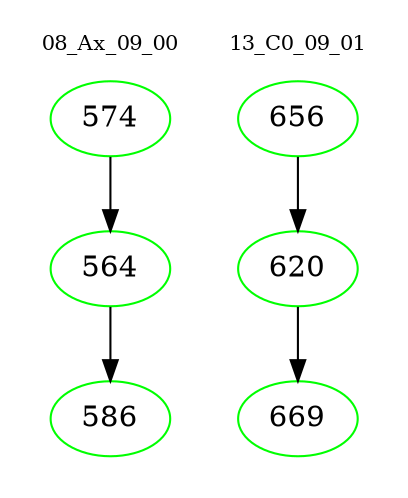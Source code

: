 digraph{
subgraph cluster_0 {
color = white
label = "08_Ax_09_00";
fontsize=10;
T0_574 [label="574", color="green"]
T0_574 -> T0_564 [color="black"]
T0_564 [label="564", color="green"]
T0_564 -> T0_586 [color="black"]
T0_586 [label="586", color="green"]
}
subgraph cluster_1 {
color = white
label = "13_C0_09_01";
fontsize=10;
T1_656 [label="656", color="green"]
T1_656 -> T1_620 [color="black"]
T1_620 [label="620", color="green"]
T1_620 -> T1_669 [color="black"]
T1_669 [label="669", color="green"]
}
}

